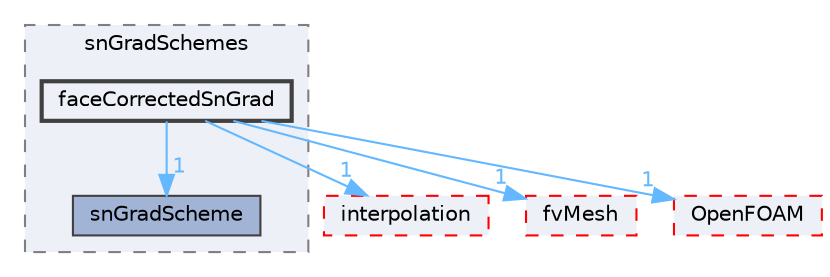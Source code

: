 digraph "src/finiteVolume/finiteVolume/snGradSchemes/faceCorrectedSnGrad"
{
 // LATEX_PDF_SIZE
  bgcolor="transparent";
  edge [fontname=Helvetica,fontsize=10,labelfontname=Helvetica,labelfontsize=10];
  node [fontname=Helvetica,fontsize=10,shape=box,height=0.2,width=0.4];
  compound=true
  subgraph clusterdir_f2a32fae3c7e5034ec75716fe725e251 {
    graph [ bgcolor="#edf0f7", pencolor="grey50", label="snGradSchemes", fontname=Helvetica,fontsize=10 style="filled,dashed", URL="dir_f2a32fae3c7e5034ec75716fe725e251.html",tooltip=""]
  dir_b183a1b254b58a98380f78c8137f8667 [label="snGradScheme", fillcolor="#a2b4d6", color="grey25", style="filled", URL="dir_b183a1b254b58a98380f78c8137f8667.html",tooltip=""];
  dir_563a5a917c2e89ad9e8a88c95e50ba10 [label="faceCorrectedSnGrad", fillcolor="#edf0f7", color="grey25", style="filled,bold", URL="dir_563a5a917c2e89ad9e8a88c95e50ba10.html",tooltip=""];
  }
  dir_a586eb954e2e5e74ecf6fe95a2457777 [label="interpolation", fillcolor="#edf0f7", color="red", style="filled,dashed", URL="dir_a586eb954e2e5e74ecf6fe95a2457777.html",tooltip=""];
  dir_c382fa095c9c33d8673c0dd60aaef275 [label="fvMesh", fillcolor="#edf0f7", color="red", style="filled,dashed", URL="dir_c382fa095c9c33d8673c0dd60aaef275.html",tooltip=""];
  dir_c5473ff19b20e6ec4dfe5c310b3778a8 [label="OpenFOAM", fillcolor="#edf0f7", color="red", style="filled,dashed", URL="dir_c5473ff19b20e6ec4dfe5c310b3778a8.html",tooltip=""];
  dir_563a5a917c2e89ad9e8a88c95e50ba10->dir_a586eb954e2e5e74ecf6fe95a2457777 [headlabel="1", labeldistance=1.5 headhref="dir_001255_001923.html" href="dir_001255_001923.html" color="steelblue1" fontcolor="steelblue1"];
  dir_563a5a917c2e89ad9e8a88c95e50ba10->dir_b183a1b254b58a98380f78c8137f8667 [headlabel="1", labeldistance=1.5 headhref="dir_001255_003609.html" href="dir_001255_003609.html" color="steelblue1" fontcolor="steelblue1"];
  dir_563a5a917c2e89ad9e8a88c95e50ba10->dir_c382fa095c9c33d8673c0dd60aaef275 [headlabel="1", labeldistance=1.5 headhref="dir_001255_001544.html" href="dir_001255_001544.html" color="steelblue1" fontcolor="steelblue1"];
  dir_563a5a917c2e89ad9e8a88c95e50ba10->dir_c5473ff19b20e6ec4dfe5c310b3778a8 [headlabel="1", labeldistance=1.5 headhref="dir_001255_002695.html" href="dir_001255_002695.html" color="steelblue1" fontcolor="steelblue1"];
}
